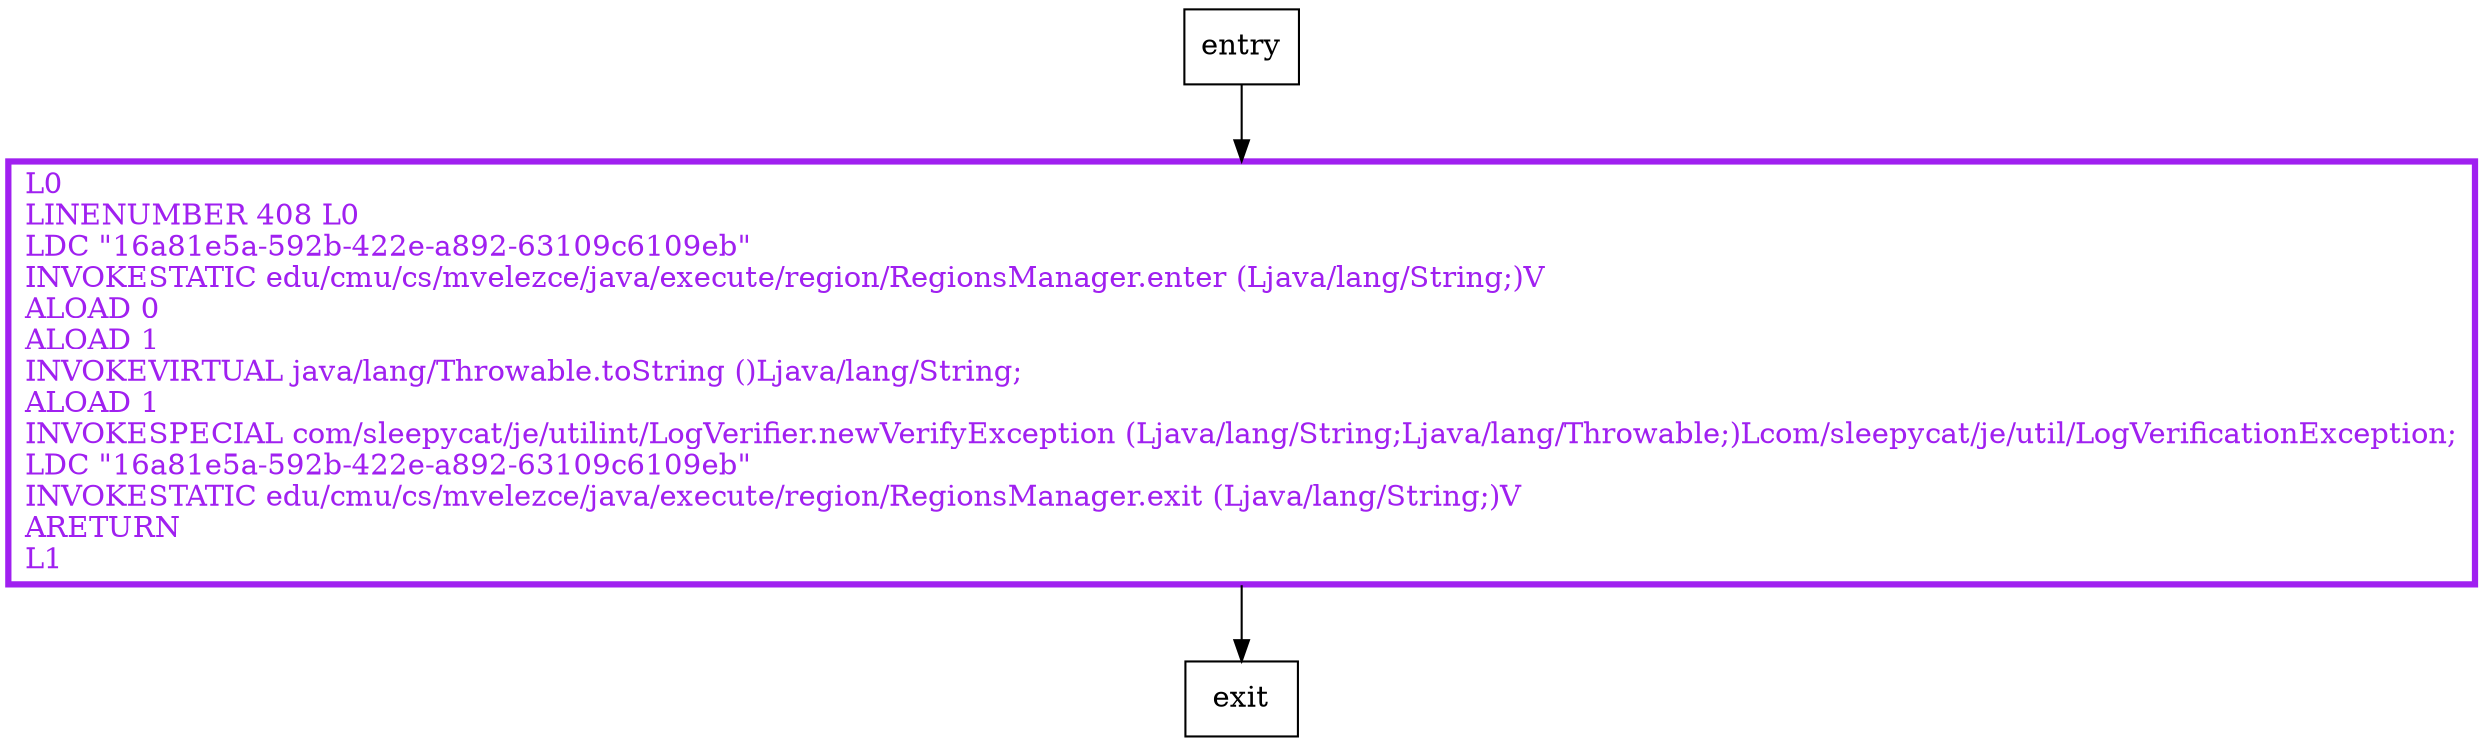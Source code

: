 digraph newVerifyException {
node [shape=record];
807766751 [label="L0\lLINENUMBER 408 L0\lLDC \"16a81e5a-592b-422e-a892-63109c6109eb\"\lINVOKESTATIC edu/cmu/cs/mvelezce/java/execute/region/RegionsManager.enter (Ljava/lang/String;)V\lALOAD 0\lALOAD 1\lINVOKEVIRTUAL java/lang/Throwable.toString ()Ljava/lang/String;\lALOAD 1\lINVOKESPECIAL com/sleepycat/je/utilint/LogVerifier.newVerifyException (Ljava/lang/String;Ljava/lang/Throwable;)Lcom/sleepycat/je/util/LogVerificationException;\lLDC \"16a81e5a-592b-422e-a892-63109c6109eb\"\lINVOKESTATIC edu/cmu/cs/mvelezce/java/execute/region/RegionsManager.exit (Ljava/lang/String;)V\lARETURN\lL1\l"];
entry;
exit;
entry -> 807766751
807766751 -> exit
807766751[fontcolor="purple", penwidth=3, color="purple"];
}
